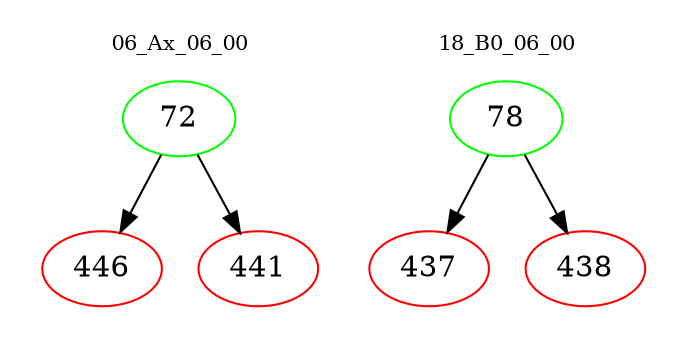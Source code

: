 digraph{
subgraph cluster_0 {
color = white
label = "06_Ax_06_00";
fontsize=10;
T0_72 [label="72", color="green"]
T0_72 -> T0_446 [color="black"]
T0_446 [label="446", color="red"]
T0_72 -> T0_441 [color="black"]
T0_441 [label="441", color="red"]
}
subgraph cluster_1 {
color = white
label = "18_B0_06_00";
fontsize=10;
T1_78 [label="78", color="green"]
T1_78 -> T1_437 [color="black"]
T1_437 [label="437", color="red"]
T1_78 -> T1_438 [color="black"]
T1_438 [label="438", color="red"]
}
}
